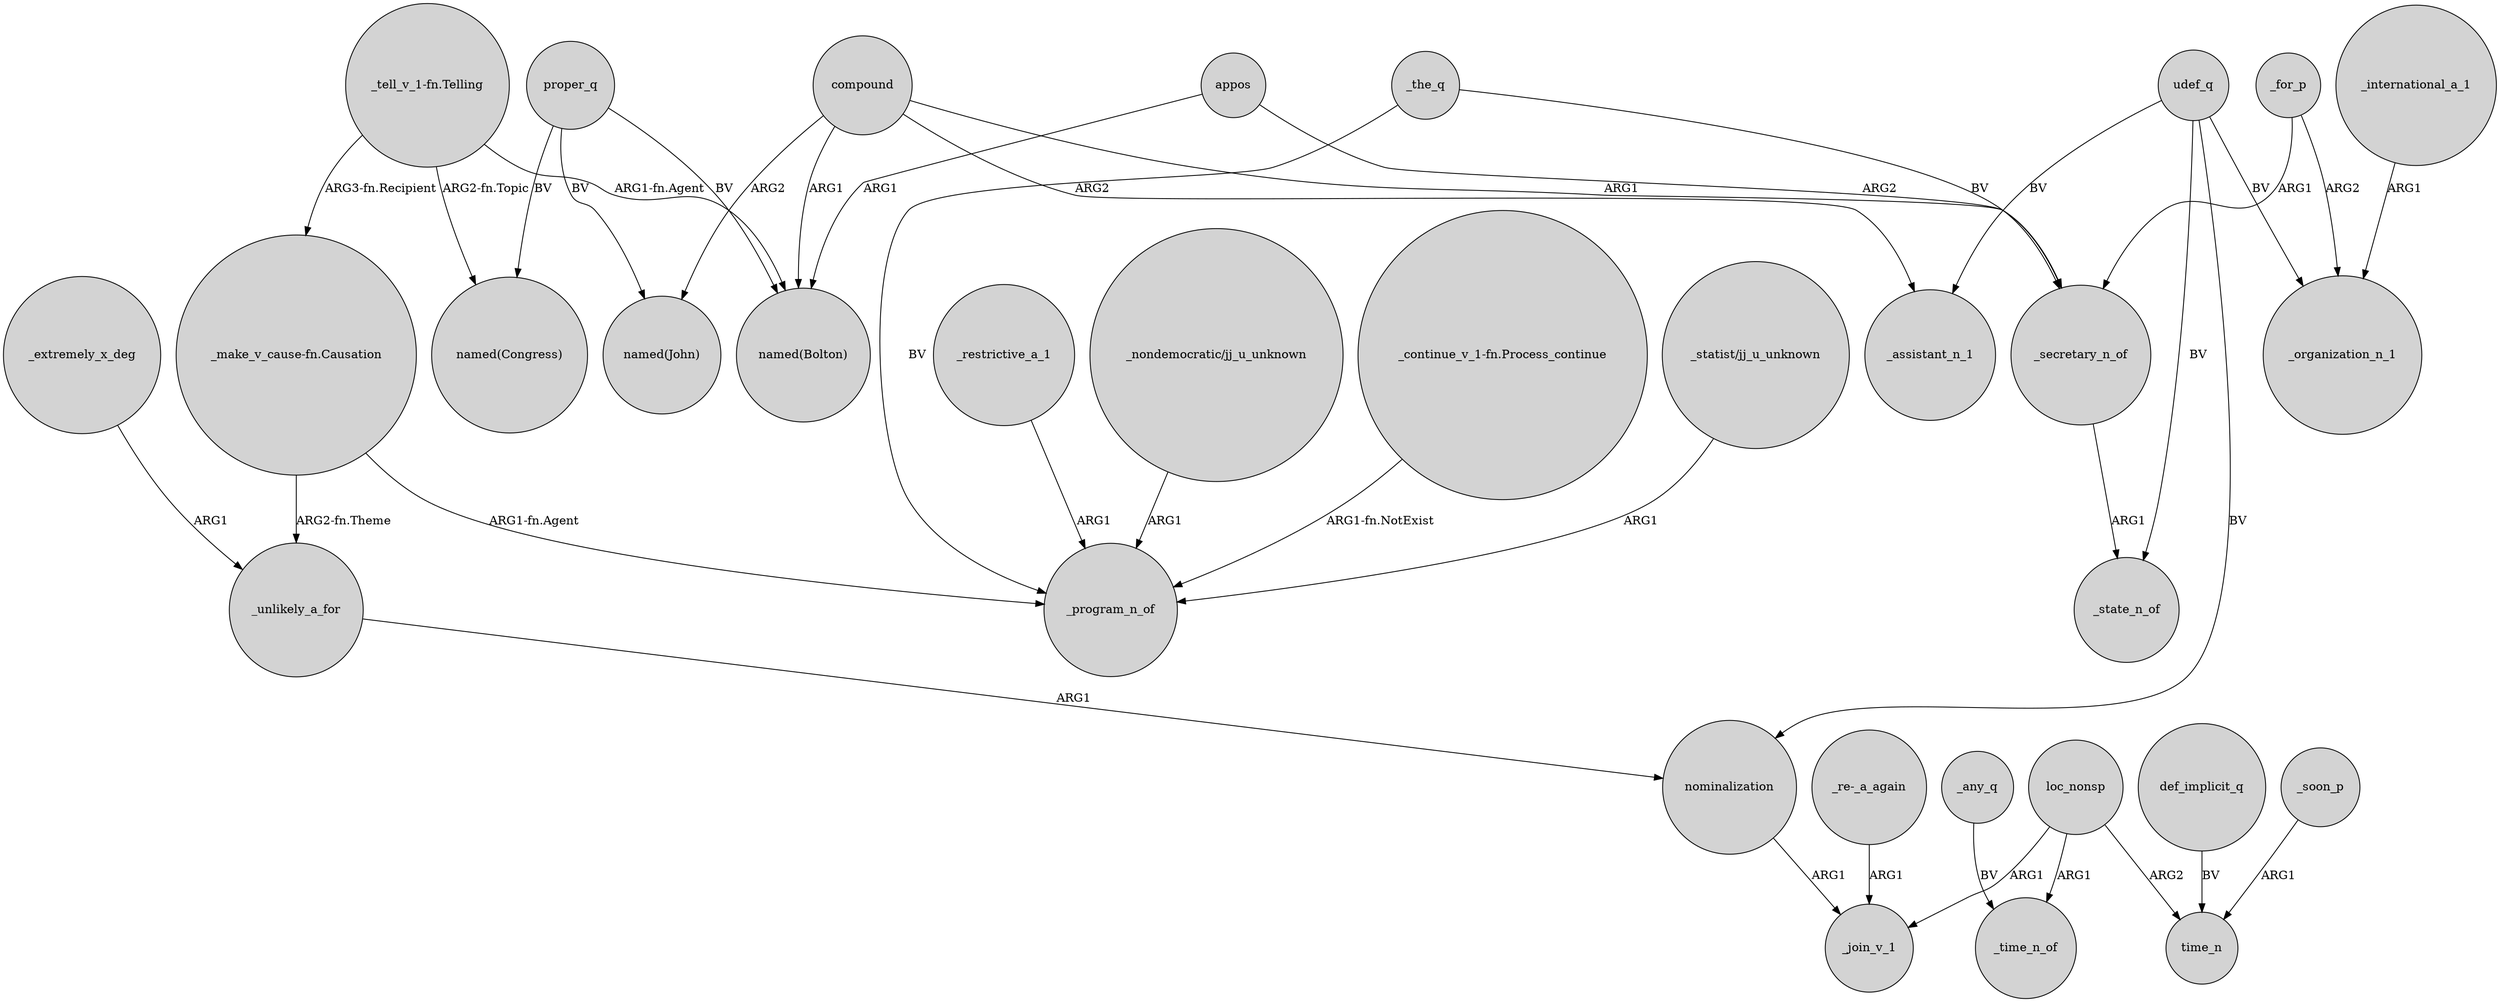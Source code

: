 digraph {
	node [shape=circle style=filled]
	compound -> "named(John)" [label=ARG2]
	"_tell_v_1-fn.Telling" -> "named(Bolton)" [label="ARG1-fn.Agent"]
	"_tell_v_1-fn.Telling" -> "named(Congress)" [label="ARG2-fn.Topic"]
	appos -> _secretary_n_of [label=ARG2]
	compound -> "named(Bolton)" [label=ARG1]
	"_re-_a_again" -> _join_v_1 [label=ARG1]
	udef_q -> _state_n_of [label=BV]
	_any_q -> _time_n_of [label=BV]
	"_nondemocratic/jj_u_unknown" -> _program_n_of [label=ARG1]
	"_tell_v_1-fn.Telling" -> "_make_v_cause-fn.Causation" [label="ARG3-fn.Recipient"]
	loc_nonsp -> _time_n_of [label=ARG1]
	appos -> "named(Bolton)" [label=ARG1]
	_unlikely_a_for -> nominalization [label=ARG1]
	_restrictive_a_1 -> _program_n_of [label=ARG1]
	_the_q -> _secretary_n_of [label=BV]
	proper_q -> "named(Congress)" [label=BV]
	loc_nonsp -> time_n [label=ARG2]
	udef_q -> _assistant_n_1 [label=BV]
	"_continue_v_1-fn.Process_continue" -> _program_n_of [label="ARG1-fn.NotExist"]
	loc_nonsp -> _join_v_1 [label=ARG1]
	"_make_v_cause-fn.Causation" -> _unlikely_a_for [label="ARG2-fn.Theme"]
	_the_q -> _program_n_of [label=BV]
	_for_p -> _organization_n_1 [label=ARG2]
	udef_q -> _organization_n_1 [label=BV]
	_secretary_n_of -> _state_n_of [label=ARG1]
	udef_q -> nominalization [label=BV]
	"_make_v_cause-fn.Causation" -> _program_n_of [label="ARG1-fn.Agent"]
	_soon_p -> time_n [label=ARG1]
	nominalization -> _join_v_1 [label=ARG1]
	_extremely_x_deg -> _unlikely_a_for [label=ARG1]
	_international_a_1 -> _organization_n_1 [label=ARG1]
	proper_q -> "named(John)" [label=BV]
	compound -> _secretary_n_of [label=ARG1]
	"_statist/jj_u_unknown" -> _program_n_of [label=ARG1]
	compound -> _assistant_n_1 [label=ARG2]
	def_implicit_q -> time_n [label=BV]
	_for_p -> _secretary_n_of [label=ARG1]
	proper_q -> "named(Bolton)" [label=BV]
}
